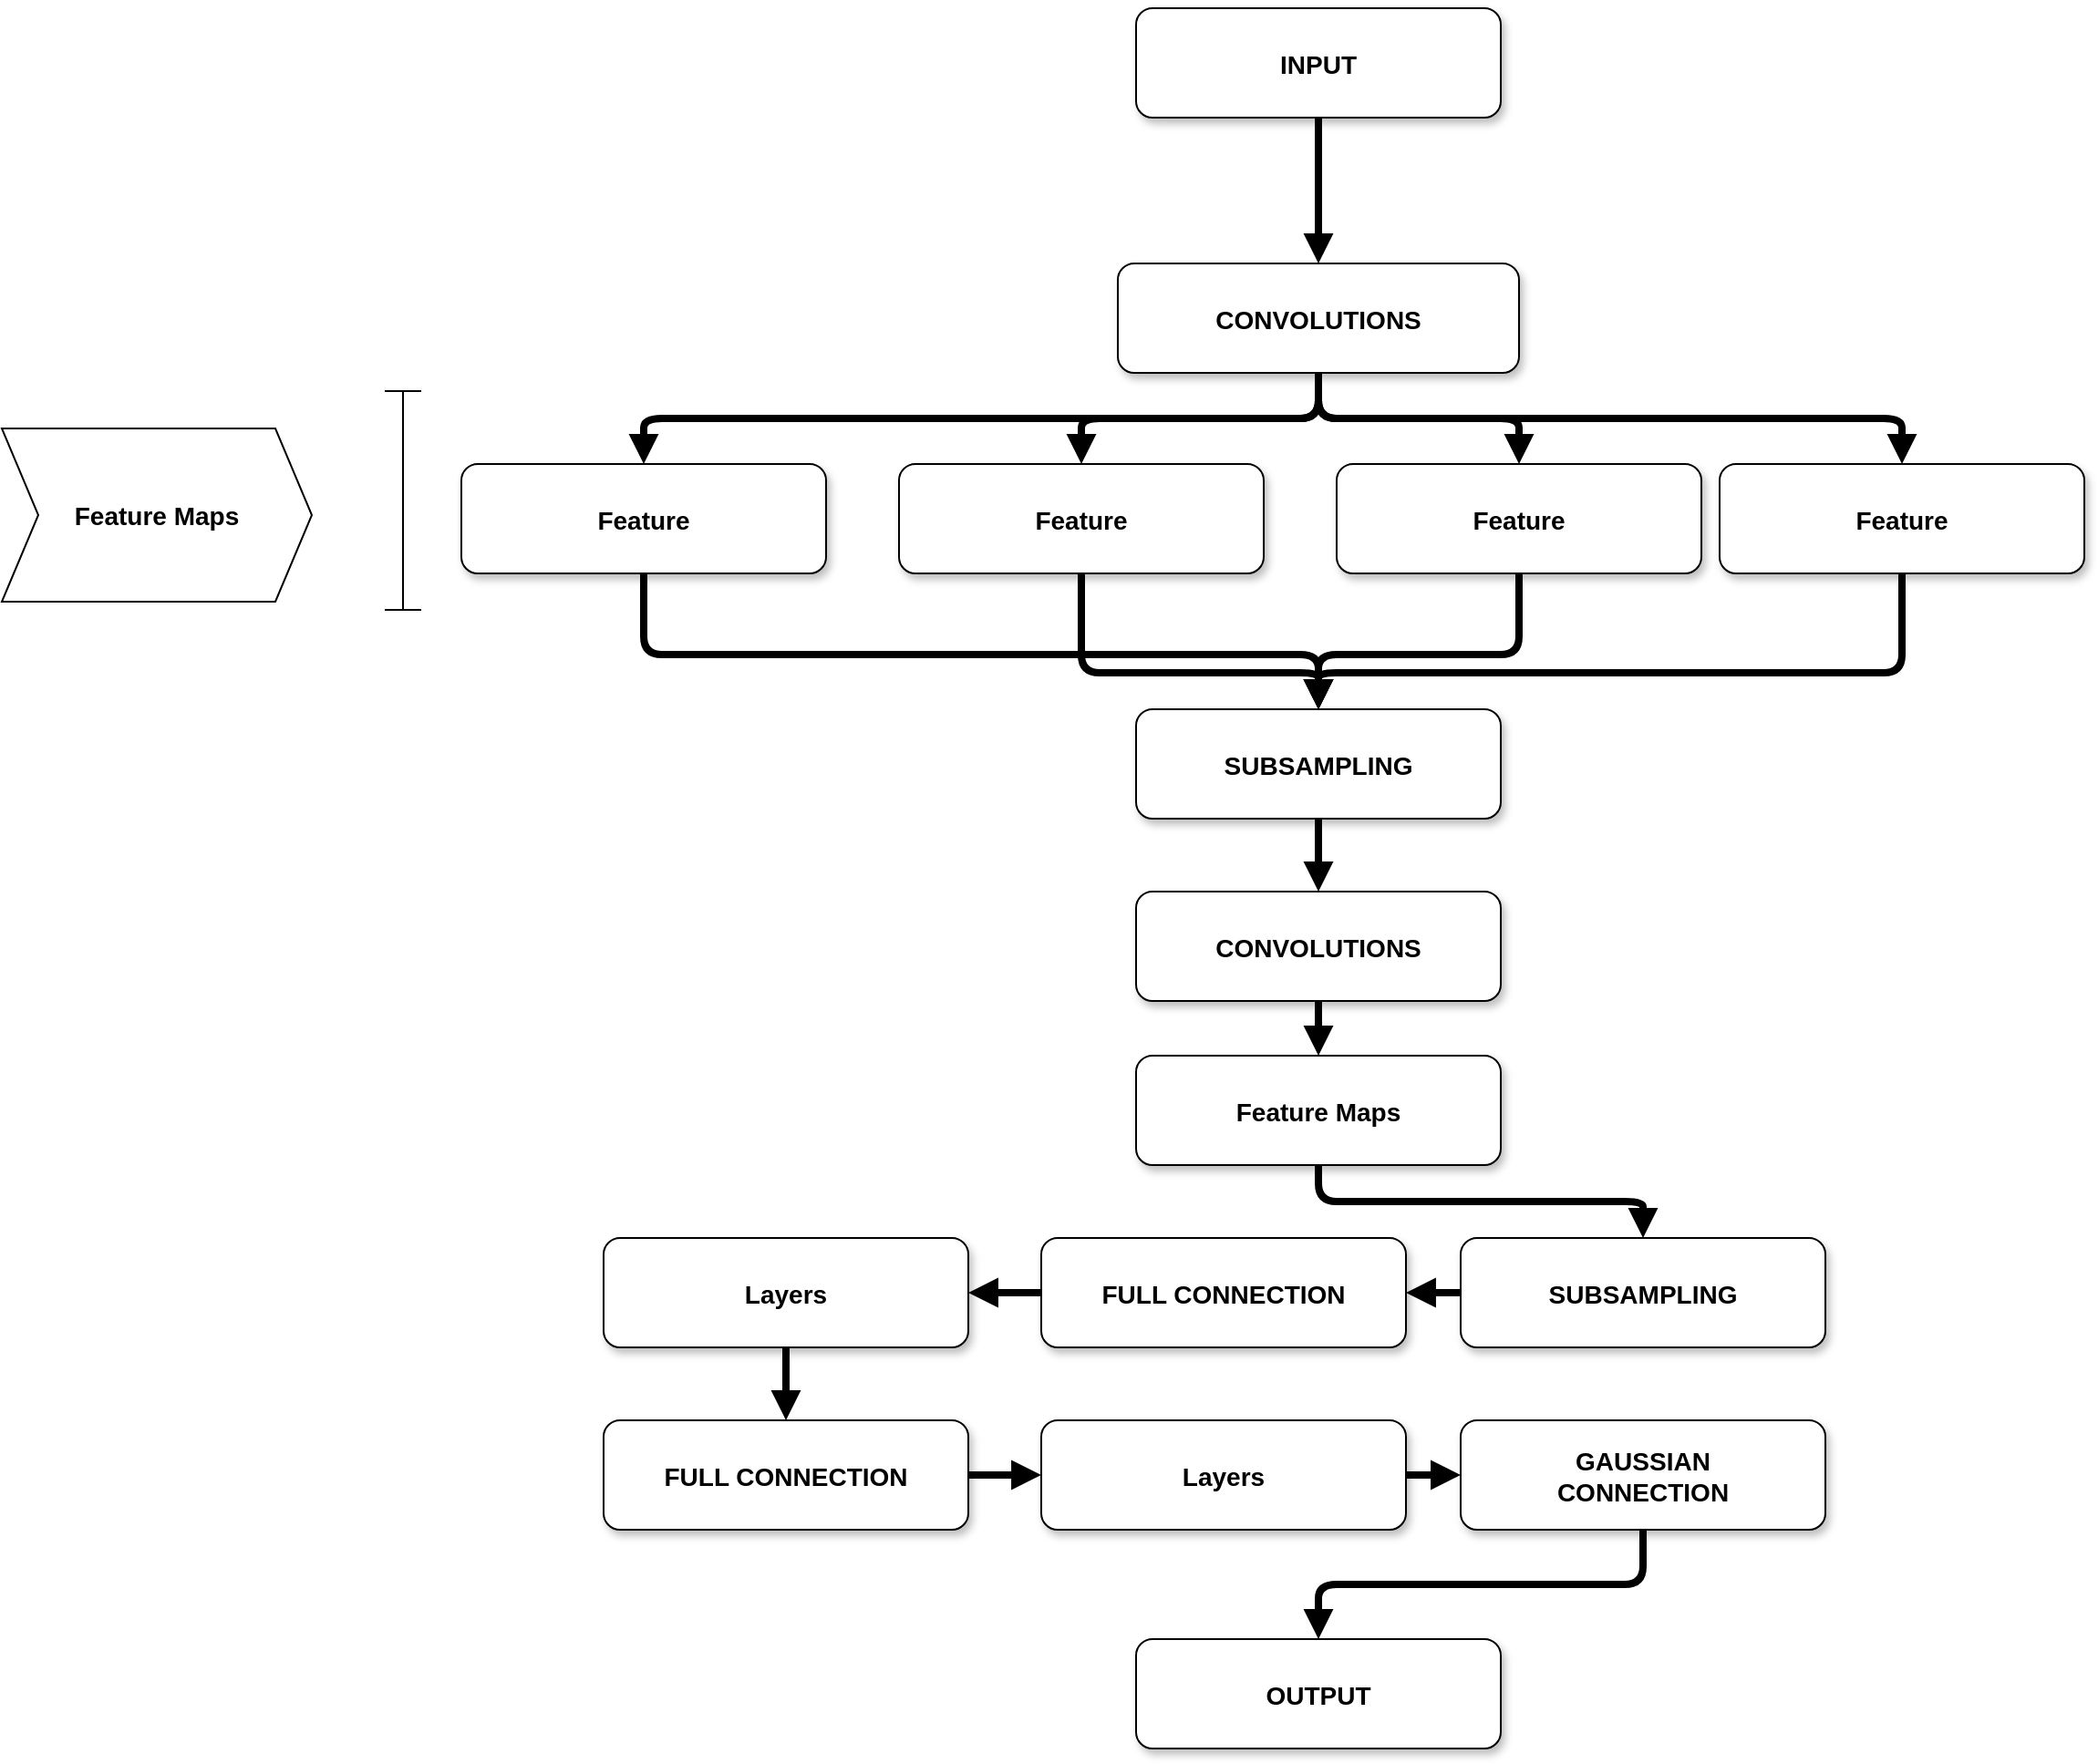 <mxfile version="12.2.9" type="google" pages="1"><diagram name="Page-1" id="97916047-d0de-89f5-080d-49f4d83e522f"><mxGraphModel dx="1117" dy="670" grid="1" gridSize="10" guides="1" tooltips="1" connect="1" arrows="1" fold="1" page="1" pageScale="1.5" pageWidth="1169" pageHeight="827" background="#ffffff" math="0" shadow="0"><root><mxCell id="0"/><mxCell id="1" parent="0"/><mxCell id="2" value="INPUT" style="rounded=1;shadow=1;fontStyle=1;fontSize=14;" parent="1" vertex="1"><mxGeometry x="672" y="205.5" width="200" height="60" as="geometry"/></mxCell><mxCell id="3" value="CONVOLUTIONS" style="rounded=1;shadow=1;fontStyle=1;fontSize=14;" parent="1" vertex="1"><mxGeometry x="662" y="345.5" width="220" height="60" as="geometry"/></mxCell><mxCell id="4" value="Feature" style="rounded=1;shadow=1;fontStyle=1;fontSize=14;" parent="1" vertex="1"><mxGeometry x="302" y="455.5" width="200" height="60" as="geometry"/></mxCell><mxCell id="5" value="Feature" style="rounded=1;shadow=1;fontStyle=1;fontSize=14;" parent="1" vertex="1"><mxGeometry x="542" y="455.5" width="200" height="60" as="geometry"/></mxCell><mxCell id="6" value="Feature" style="rounded=1;shadow=1;fontStyle=1;fontSize=14;" parent="1" vertex="1"><mxGeometry x="992" y="455.5" width="200" height="60" as="geometry"/></mxCell><mxCell id="19" value="CONVOLUTIONS" style="rounded=1;shadow=1;fontStyle=1;fontSize=14;" parent="1" vertex="1"><mxGeometry x="672" y="690" width="200" height="60" as="geometry"/></mxCell><mxCell id="20" value="Feature Maps" style="rounded=1;shadow=1;fontStyle=1;fontSize=14;" parent="1" vertex="1"><mxGeometry x="672" y="780" width="200" height="60" as="geometry"/></mxCell><mxCell id="21" value="SUBSAMPLING" style="rounded=1;shadow=1;fontStyle=1;fontSize=14;" parent="1" vertex="1"><mxGeometry x="850" y="880" width="200" height="60" as="geometry"/></mxCell><mxCell id="22" value="FULL CONNECTION" style="rounded=1;shadow=1;fontStyle=1;fontSize=14;" parent="1" vertex="1"><mxGeometry x="620" y="880" width="200" height="60" as="geometry"/></mxCell><mxCell id="23" value="SUBSAMPLING" style="rounded=1;shadow=1;fontStyle=1;fontSize=14;" parent="1" vertex="1"><mxGeometry x="672" y="590" width="200" height="60" as="geometry"/></mxCell><mxCell id="29" value="" style="edgeStyle=elbowEdgeStyle;elbow=vertical;strokeWidth=4;endArrow=block;endFill=1;fontStyle=1;" parent="1" source="2" target="3" edge="1"><mxGeometry x="22" y="165.5" width="100" height="100" as="geometry"><mxPoint x="22" y="265.5" as="sourcePoint"/><mxPoint x="122" y="165.5" as="targetPoint"/></mxGeometry></mxCell><mxCell id="30" value="" style="edgeStyle=elbowEdgeStyle;elbow=vertical;strokeWidth=4;endArrow=block;endFill=1;fontStyle=1;" parent="1" source="3" target="5" edge="1"><mxGeometry x="22" y="165.5" width="100" height="100" as="geometry"><mxPoint x="22" y="265.5" as="sourcePoint"/><mxPoint x="122" y="165.5" as="targetPoint"/></mxGeometry></mxCell><mxCell id="31" value="" style="edgeStyle=elbowEdgeStyle;elbow=vertical;strokeWidth=4;endArrow=block;endFill=1;fontStyle=1;" parent="1" source="3" target="4" edge="1"><mxGeometry x="22" y="165.5" width="100" height="100" as="geometry"><mxPoint x="22" y="265.5" as="sourcePoint"/><mxPoint x="122" y="165.5" as="targetPoint"/></mxGeometry></mxCell><mxCell id="32" value="" style="edgeStyle=elbowEdgeStyle;elbow=vertical;strokeWidth=4;endArrow=block;endFill=1;fontStyle=1;" parent="1" source="3" target="6" edge="1"><mxGeometry x="22" y="165.5" width="100" height="100" as="geometry"><mxPoint x="22" y="265.5" as="sourcePoint"/><mxPoint x="122" y="165.5" as="targetPoint"/></mxGeometry></mxCell><mxCell id="46" value="" style="edgeStyle=elbowEdgeStyle;elbow=vertical;strokeWidth=4;endArrow=block;endFill=1;fontStyle=1;exitX=0.5;exitY=1;exitDx=0;exitDy=0;" parent="1" source="23" target="19" edge="1"><mxGeometry x="72" y="165.5" width="100" height="100" as="geometry"><mxPoint x="942" y="675.5" as="sourcePoint"/><mxPoint x="172" y="165.5" as="targetPoint"/></mxGeometry></mxCell><mxCell id="47" value="" style="edgeStyle=elbowEdgeStyle;elbow=vertical;strokeWidth=4;endArrow=block;endFill=1;fontStyle=1;" parent="1" source="19" target="20" edge="1"><mxGeometry x="72" y="175.5" width="100" height="100" as="geometry"><mxPoint x="72" y="275.5" as="sourcePoint"/><mxPoint x="172" y="175.5" as="targetPoint"/></mxGeometry></mxCell><mxCell id="48" value="" style="edgeStyle=elbowEdgeStyle;elbow=vertical;strokeWidth=4;endArrow=block;endFill=1;fontStyle=1;" parent="1" source="20" target="21" edge="1"><mxGeometry x="72" y="185.5" width="100" height="100" as="geometry"><mxPoint x="72" y="285.5" as="sourcePoint"/><mxPoint x="172" y="185.5" as="targetPoint"/></mxGeometry></mxCell><mxCell id="49" value="" style="edgeStyle=elbowEdgeStyle;elbow=vertical;strokeWidth=4;endArrow=block;endFill=1;fontStyle=1;" parent="1" source="21" target="22" edge="1"><mxGeometry x="72" y="195.5" width="100" height="100" as="geometry"><mxPoint x="72" y="295.5" as="sourcePoint"/><mxPoint x="172" y="195.5" as="targetPoint"/></mxGeometry></mxCell><mxCell id="jbxZATWmzyTLKAY50t8K-59" value="" style="edgeStyle=elbowEdgeStyle;elbow=vertical;strokeWidth=4;endArrow=block;endFill=1;fontStyle=1;exitX=0.5;exitY=1;exitDx=0;exitDy=0;" edge="1" parent="1" source="5"><mxGeometry x="22" y="255.5" width="100" height="100" as="geometry"><mxPoint x="772" y="495.5" as="sourcePoint"/><mxPoint x="772" y="590" as="targetPoint"/><Array as="points"><mxPoint x="770" y="570"/></Array></mxGeometry></mxCell><mxCell id="jbxZATWmzyTLKAY50t8K-60" value="Feature" style="rounded=1;shadow=1;fontStyle=1;fontSize=14;" vertex="1" parent="1"><mxGeometry x="782" y="455.5" width="200" height="60" as="geometry"/></mxCell><mxCell id="jbxZATWmzyTLKAY50t8K-61" value="" style="edgeStyle=elbowEdgeStyle;elbow=vertical;strokeWidth=4;endArrow=block;endFill=1;fontStyle=1;entryX=0.5;entryY=0;entryDx=0;entryDy=0;exitX=0.5;exitY=1;exitDx=0;exitDy=0;" edge="1" parent="1" source="3" target="jbxZATWmzyTLKAY50t8K-60"><mxGeometry x="32" y="175.5" width="100" height="100" as="geometry"><mxPoint x="782" y="415.5" as="sourcePoint"/><mxPoint x="1102" y="465.5" as="targetPoint"/></mxGeometry></mxCell><mxCell id="jbxZATWmzyTLKAY50t8K-66" value="" style="shape=crossbar;whiteSpace=wrap;html=1;rounded=1;rotation=90;" vertex="1" parent="1"><mxGeometry x="210" y="465.5" width="120" height="20" as="geometry"/></mxCell><mxCell id="jbxZATWmzyTLKAY50t8K-68" value="&lt;span style=&quot;font-size: 14px&quot;&gt;&lt;b&gt;Feature Maps&lt;/b&gt;&lt;/span&gt;" style="shape=step;perimeter=stepPerimeter;whiteSpace=wrap;html=1;fixedSize=1;" vertex="1" parent="1"><mxGeometry x="50" y="436" width="170" height="95" as="geometry"/></mxCell><mxCell id="jbxZATWmzyTLKAY50t8K-69" value="" style="edgeStyle=elbowEdgeStyle;elbow=vertical;strokeWidth=4;endArrow=block;endFill=1;fontStyle=1;exitX=0.5;exitY=1;exitDx=0;exitDy=0;entryX=0.5;entryY=0;entryDx=0;entryDy=0;" edge="1" parent="1" source="jbxZATWmzyTLKAY50t8K-60" target="23"><mxGeometry x="242" y="271" width="100" height="100" as="geometry"><mxPoint x="861.571" y="531.214" as="sourcePoint"/><mxPoint x="992" y="605.5" as="targetPoint"/><Array as="points"><mxPoint x="910" y="560"/><mxPoint x="990" y="585.5"/></Array></mxGeometry></mxCell><mxCell id="jbxZATWmzyTLKAY50t8K-70" value="" style="edgeStyle=elbowEdgeStyle;elbow=vertical;strokeWidth=4;endArrow=block;endFill=1;fontStyle=1;exitX=0.5;exitY=1;exitDx=0;exitDy=0;entryX=0.5;entryY=0;entryDx=0;entryDy=0;" edge="1" parent="1" source="6" target="23"><mxGeometry x="252" y="281" width="100" height="100" as="geometry"><mxPoint x="891.571" y="525.714" as="sourcePoint"/><mxPoint x="781.571" y="600" as="targetPoint"/><Array as="points"><mxPoint x="920" y="570"/><mxPoint x="1000" y="595.5"/></Array></mxGeometry></mxCell><mxCell id="jbxZATWmzyTLKAY50t8K-71" value="" style="edgeStyle=elbowEdgeStyle;elbow=vertical;strokeWidth=4;endArrow=block;endFill=1;fontStyle=1;exitX=0.5;exitY=1;exitDx=0;exitDy=0;entryX=0.5;entryY=0;entryDx=0;entryDy=0;" edge="1" parent="1" source="4" target="23"><mxGeometry x="262" y="291" width="100" height="100" as="geometry"><mxPoint x="1101.571" y="525.714" as="sourcePoint"/><mxPoint x="781.571" y="600" as="targetPoint"/><Array as="points"><mxPoint x="800" y="560"/><mxPoint x="1010" y="605.5"/></Array></mxGeometry></mxCell><mxCell id="jbxZATWmzyTLKAY50t8K-73" value="Layers" style="rounded=1;shadow=1;fontStyle=1;fontSize=14;" vertex="1" parent="1"><mxGeometry x="380" y="880" width="200" height="60" as="geometry"/></mxCell><mxCell id="jbxZATWmzyTLKAY50t8K-77" value="" style="edgeStyle=elbowEdgeStyle;elbow=vertical;strokeWidth=4;endArrow=block;endFill=1;fontStyle=1;entryX=1;entryY=0.5;entryDx=0;entryDy=0;" edge="1" parent="1" source="22" target="jbxZATWmzyTLKAY50t8K-73"><mxGeometry x="82" y="205.5" width="100" height="100" as="geometry"><mxPoint x="620" y="893" as="sourcePoint"/><mxPoint x="830" y="902.857" as="targetPoint"/><Array as="points"><mxPoint x="610" y="910"/></Array></mxGeometry></mxCell><mxCell id="jbxZATWmzyTLKAY50t8K-78" value="FULL CONNECTION" style="rounded=1;shadow=1;fontStyle=1;fontSize=14;" vertex="1" parent="1"><mxGeometry x="380" y="980" width="200" height="60" as="geometry"/></mxCell><mxCell id="jbxZATWmzyTLKAY50t8K-79" value="" style="edgeStyle=elbowEdgeStyle;elbow=vertical;strokeWidth=4;endArrow=block;endFill=1;fontStyle=1;exitX=0.5;exitY=1;exitDx=0;exitDy=0;" edge="1" parent="1" source="jbxZATWmzyTLKAY50t8K-73" target="jbxZATWmzyTLKAY50t8K-78"><mxGeometry x="82" y="195.5" width="100" height="100" as="geometry"><mxPoint x="950" y="845" as="sourcePoint"/><mxPoint x="950" y="872.5" as="targetPoint"/></mxGeometry></mxCell><mxCell id="jbxZATWmzyTLKAY50t8K-80" value="Layers" style="rounded=1;shadow=1;fontStyle=1;fontSize=14;" vertex="1" parent="1"><mxGeometry x="620" y="980" width="200" height="60" as="geometry"/></mxCell><mxCell id="jbxZATWmzyTLKAY50t8K-83" value="" style="edgeStyle=elbowEdgeStyle;elbow=vertical;strokeWidth=4;endArrow=block;endFill=1;fontStyle=1;entryX=0;entryY=0.5;entryDx=0;entryDy=0;exitX=1;exitY=0.5;exitDx=0;exitDy=0;" edge="1" parent="1" source="jbxZATWmzyTLKAY50t8K-78" target="jbxZATWmzyTLKAY50t8K-80"><mxGeometry x="92" y="215.5" width="100" height="100" as="geometry"><mxPoint x="630" y="903" as="sourcePoint"/><mxPoint x="590.143" y="902.857" as="targetPoint"/></mxGeometry></mxCell><mxCell id="jbxZATWmzyTLKAY50t8K-87" value="GAUSSIAN&#10;CONNECTION" style="rounded=1;shadow=1;fontStyle=1;fontSize=14;" vertex="1" parent="1"><mxGeometry x="850" y="980" width="200" height="60" as="geometry"/></mxCell><mxCell id="jbxZATWmzyTLKAY50t8K-88" value="" style="edgeStyle=elbowEdgeStyle;elbow=vertical;strokeWidth=4;endArrow=block;endFill=1;fontStyle=1;entryX=0;entryY=0.5;entryDx=0;entryDy=0;exitX=1;exitY=0.5;exitDx=0;exitDy=0;" edge="1" parent="1" source="jbxZATWmzyTLKAY50t8K-80" target="jbxZATWmzyTLKAY50t8K-87"><mxGeometry x="102" y="225.5" width="100" height="100" as="geometry"><mxPoint x="590.143" y="1020" as="sourcePoint"/><mxPoint x="630.143" y="1020" as="targetPoint"/></mxGeometry></mxCell><mxCell id="jbxZATWmzyTLKAY50t8K-91" value="OUTPUT" style="rounded=1;shadow=1;fontStyle=1;fontSize=14;" vertex="1" parent="1"><mxGeometry x="672" y="1100" width="200" height="60" as="geometry"/></mxCell><mxCell id="jbxZATWmzyTLKAY50t8K-92" value="" style="edgeStyle=elbowEdgeStyle;elbow=vertical;strokeWidth=4;endArrow=block;endFill=1;fontStyle=1;entryX=0.5;entryY=0;entryDx=0;entryDy=0;exitX=0.5;exitY=1;exitDx=0;exitDy=0;" edge="1" parent="1" source="jbxZATWmzyTLKAY50t8K-87" target="jbxZATWmzyTLKAY50t8K-91"><mxGeometry x="82" y="195.5" width="100" height="100" as="geometry"><mxPoint x="782" y="850" as="sourcePoint"/><mxPoint x="960" y="890" as="targetPoint"/></mxGeometry></mxCell></root></mxGraphModel></diagram></mxfile>